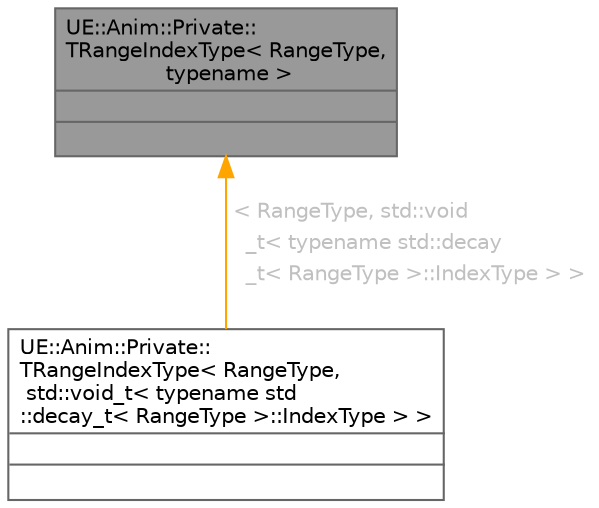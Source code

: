 digraph "UE::Anim::Private::TRangeIndexType&lt; RangeType, typename &gt;"
{
 // INTERACTIVE_SVG=YES
 // LATEX_PDF_SIZE
  bgcolor="transparent";
  edge [fontname=Helvetica,fontsize=10,labelfontname=Helvetica,labelfontsize=10];
  node [fontname=Helvetica,fontsize=10,shape=box,height=0.2,width=0.4];
  Node1 [id="Node000001",shape=plain,label=<<TABLE CELLBORDER="0" BORDER="1"><TR><TD COLSPAN="2" CELLPADDING="1" CELLSPACING="0">UE::Anim::Private::<BR ALIGN="LEFT"/>TRangeIndexType&lt; RangeType,<BR ALIGN="LEFT"/> typename &gt;</TD></TR>
<HR/>
<TR><TD COLSPAN="2" CELLPADDING="1" CELLSPACING="0">&nbsp;</TD></TR>
<HR/>
<TR><TD COLSPAN="2" CELLPADDING="1" CELLSPACING="0">&nbsp;</TD></TR>
</TABLE>>
,height=0.2,width=0.4,color="gray40", fillcolor="grey60", style="filled", fontcolor="black",tooltip=" "];
  Node1 -> Node2 [id="edge1_Node000001_Node000002",dir="back",color="orange",style="solid",tooltip=" ",label=<<TABLE CELLBORDER="0" BORDER="0"><TR><TD VALIGN="top" ALIGN="LEFT" CELLPADDING="1" CELLSPACING="0">&lt; RangeType, std::void</TD></TR>
<TR><TD VALIGN="top" ALIGN="LEFT" CELLPADDING="1" CELLSPACING="0">&nbsp;&nbsp;_t&lt; typename std::decay</TD></TR>
<TR><TD VALIGN="top" ALIGN="LEFT" CELLPADDING="1" CELLSPACING="0">&nbsp;&nbsp;_t&lt; RangeType &gt;::IndexType &gt; &gt;</TD></TR>
</TABLE>> ,fontcolor="grey" ];
  Node2 [id="Node000002",shape=plain,label=<<TABLE CELLBORDER="0" BORDER="1"><TR><TD COLSPAN="2" CELLPADDING="1" CELLSPACING="0">UE::Anim::Private::<BR ALIGN="LEFT"/>TRangeIndexType&lt; RangeType,<BR ALIGN="LEFT"/> std::void_t&lt; typename std<BR ALIGN="LEFT"/>::decay_t&lt; RangeType &gt;::IndexType &gt; &gt;</TD></TR>
<HR/>
<TR><TD COLSPAN="2" CELLPADDING="1" CELLSPACING="0">&nbsp;</TD></TR>
<HR/>
<TR><TD COLSPAN="2" CELLPADDING="1" CELLSPACING="0">&nbsp;</TD></TR>
</TABLE>>
,height=0.2,width=0.4,color="gray40", fillcolor="white", style="filled",URL="$d9/df1/structUE_1_1Anim_1_1Private_1_1TRangeIndexType_3_01RangeType_00_01std_1_1void__t_3_01typename_01cb882f6b46c94642cdcdd9b880ebbe74.html",tooltip=" "];
}
